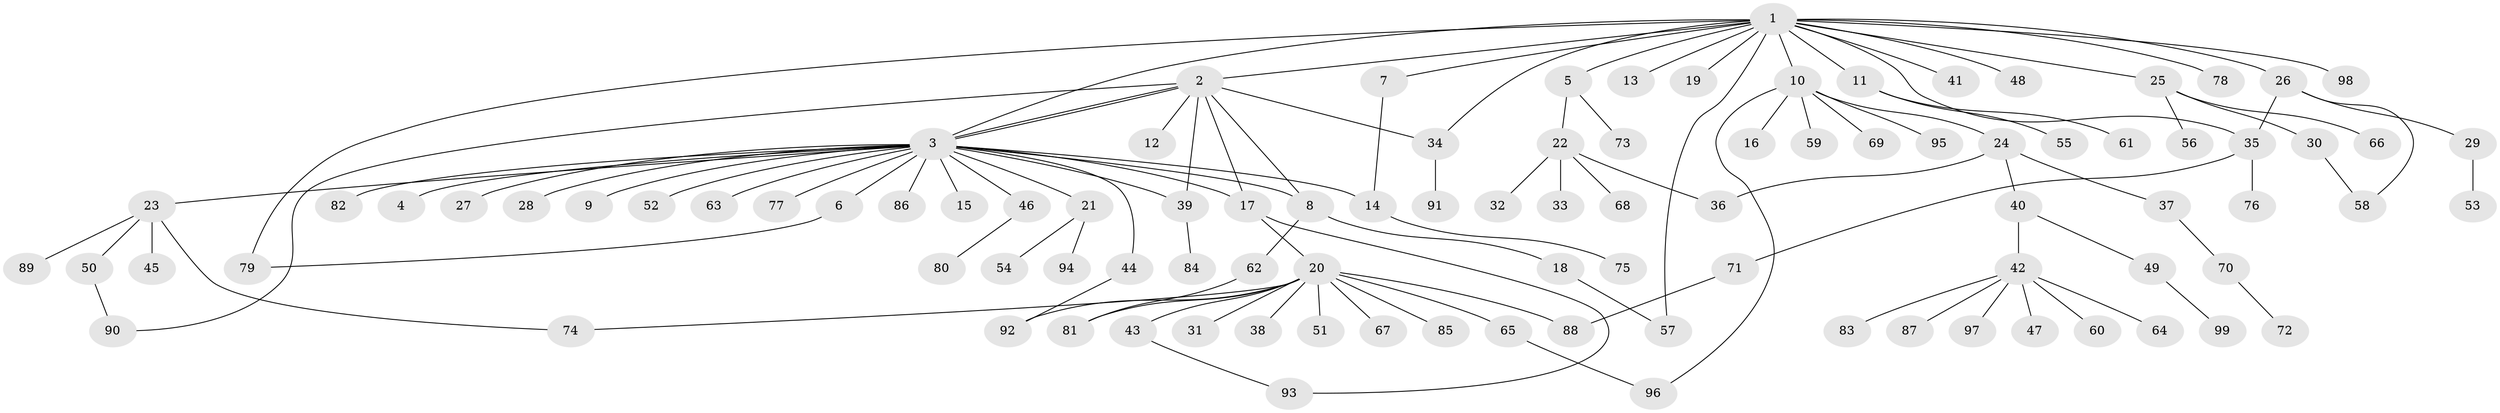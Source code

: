 // Generated by graph-tools (version 1.1) at 2025/14/03/09/25 04:14:47]
// undirected, 99 vertices, 117 edges
graph export_dot {
graph [start="1"]
  node [color=gray90,style=filled];
  1;
  2;
  3;
  4;
  5;
  6;
  7;
  8;
  9;
  10;
  11;
  12;
  13;
  14;
  15;
  16;
  17;
  18;
  19;
  20;
  21;
  22;
  23;
  24;
  25;
  26;
  27;
  28;
  29;
  30;
  31;
  32;
  33;
  34;
  35;
  36;
  37;
  38;
  39;
  40;
  41;
  42;
  43;
  44;
  45;
  46;
  47;
  48;
  49;
  50;
  51;
  52;
  53;
  54;
  55;
  56;
  57;
  58;
  59;
  60;
  61;
  62;
  63;
  64;
  65;
  66;
  67;
  68;
  69;
  70;
  71;
  72;
  73;
  74;
  75;
  76;
  77;
  78;
  79;
  80;
  81;
  82;
  83;
  84;
  85;
  86;
  87;
  88;
  89;
  90;
  91;
  92;
  93;
  94;
  95;
  96;
  97;
  98;
  99;
  1 -- 2;
  1 -- 3;
  1 -- 5;
  1 -- 7;
  1 -- 10;
  1 -- 11;
  1 -- 13;
  1 -- 19;
  1 -- 25;
  1 -- 26;
  1 -- 34;
  1 -- 35;
  1 -- 41;
  1 -- 48;
  1 -- 57;
  1 -- 78;
  1 -- 79;
  1 -- 98;
  2 -- 3;
  2 -- 3;
  2 -- 8;
  2 -- 12;
  2 -- 17;
  2 -- 34;
  2 -- 39;
  2 -- 90;
  3 -- 4;
  3 -- 6;
  3 -- 8;
  3 -- 9;
  3 -- 14;
  3 -- 15;
  3 -- 17;
  3 -- 21;
  3 -- 23;
  3 -- 27;
  3 -- 28;
  3 -- 39;
  3 -- 44;
  3 -- 46;
  3 -- 52;
  3 -- 63;
  3 -- 77;
  3 -- 82;
  3 -- 86;
  5 -- 22;
  5 -- 73;
  6 -- 79;
  7 -- 14;
  8 -- 18;
  8 -- 62;
  10 -- 16;
  10 -- 24;
  10 -- 59;
  10 -- 69;
  10 -- 95;
  10 -- 96;
  11 -- 55;
  11 -- 61;
  14 -- 75;
  17 -- 20;
  17 -- 93;
  18 -- 57;
  20 -- 31;
  20 -- 38;
  20 -- 43;
  20 -- 51;
  20 -- 65;
  20 -- 67;
  20 -- 74;
  20 -- 81;
  20 -- 85;
  20 -- 88;
  20 -- 92;
  21 -- 54;
  21 -- 94;
  22 -- 32;
  22 -- 33;
  22 -- 36;
  22 -- 68;
  23 -- 45;
  23 -- 50;
  23 -- 74;
  23 -- 89;
  24 -- 36;
  24 -- 37;
  24 -- 40;
  25 -- 30;
  25 -- 56;
  25 -- 66;
  26 -- 29;
  26 -- 35;
  26 -- 58;
  29 -- 53;
  30 -- 58;
  34 -- 91;
  35 -- 71;
  35 -- 76;
  37 -- 70;
  39 -- 84;
  40 -- 42;
  40 -- 49;
  42 -- 47;
  42 -- 60;
  42 -- 64;
  42 -- 83;
  42 -- 87;
  42 -- 97;
  43 -- 93;
  44 -- 92;
  46 -- 80;
  49 -- 99;
  50 -- 90;
  62 -- 81;
  65 -- 96;
  70 -- 72;
  71 -- 88;
}
